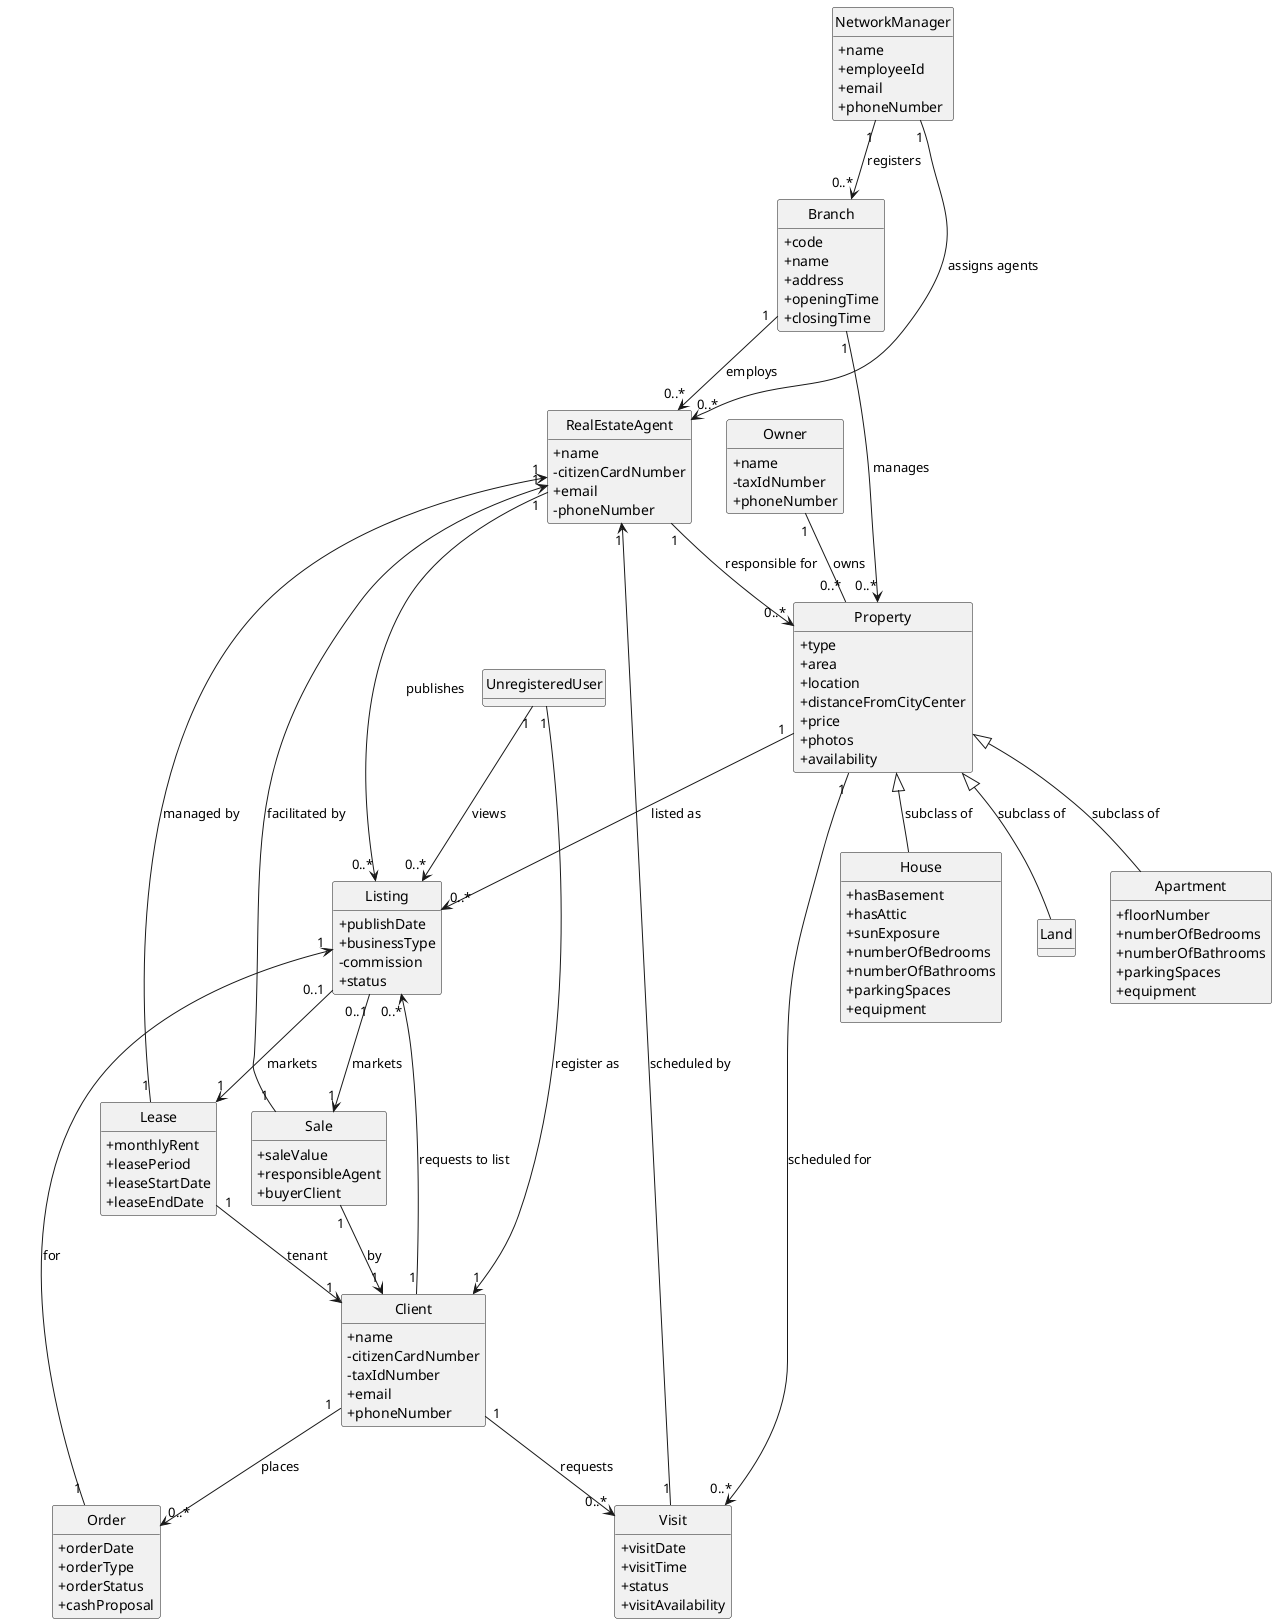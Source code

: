 @startuml
skinparam classAttributeIconSize 0
hide circle
hide methods

class NetworkManager {
    +name
    +employeeId
    +email
    +phoneNumber
}

class Branch {
    +code
    +name
    +address
    +openingTime
    +closingTime
}

class RealEstateAgent {
    +name
    -citizenCardNumber
    +email
    -phoneNumber
}
class Order {
    +orderDate
    +orderType
    +orderStatus
    +cashProposal
}

class Property {
    +type
    +area
    +location
    +distanceFromCityCenter
    +price
    +photos
    +availability
}

class Apartment {
    +floorNumber
    +numberOfBedrooms
    +numberOfBathrooms
    +parkingSpaces
    +equipment
}

class House {
    +hasBasement
    +hasAttic
    +sunExposure
    +numberOfBedrooms
    +numberOfBathrooms
    +parkingSpaces
    +equipment
}

class Land {}

class Owner {
    +name
    -taxIdNumber
    +phoneNumber
}

class Client {
    +name
    -citizenCardNumber
    -taxIdNumber
    +email
    +phoneNumber
}

class Sale {
    +saleValue
    +responsibleAgent
    +buyerClient
}

class Lease {
    +monthlyRent
    +leasePeriod
    +leaseStartDate
    +leaseEndDate
}


class Visit {
    +visitDate
    +visitTime
    +status
    +visitAvailability
}

class Listing {
    +publishDate
    +businessType
    -commission
    +status
}
class UnregisteredUser {
}


Branch "1" --> "0..*" RealEstateAgent : employs
Branch "1" --> "0..*" Property : manages

UnregisteredUser "1" --> "0..*" Listing : views
UnregisteredUser "1" --> "1" Client : register as
RealEstateAgent "1" --> "0..*" Property : responsible for
RealEstateAgent "1" --> "0..*" Listing : publishes
Owner "1" -- "0..*" Property : owns
Property "1" --> "0..*" Visit : scheduled for
Property "1" --> "0..*" Listing : listed as

Listing "0..1" --> "1" Sale : markets
Listing "0..1" --> "1" Lease : markets


Property  <|--  Apartment : subclass of
Property <|-- House : subclass of
Property <|-- Land : subclass of

Sale "1" --> "1" Client : by
Sale "1" --> "1" RealEstateAgent : facilitated by

Lease "1" --> "1" Client : tenant
Lease "1" --> "1" RealEstateAgent : managed by

Client "1" --> "0..*" Visit : requests
Client "1" --> "0..*" Listing : requests to list
Visit "1" --> "1" RealEstateAgent : scheduled by
Client "1" --> "0..*" Order : places
Order "1" --> "1" Listing : for

NetworkManager "1" --> "0..*" Branch : registers
NetworkManager "1" --> "0..*" RealEstateAgent : assigns agents
@enduml
